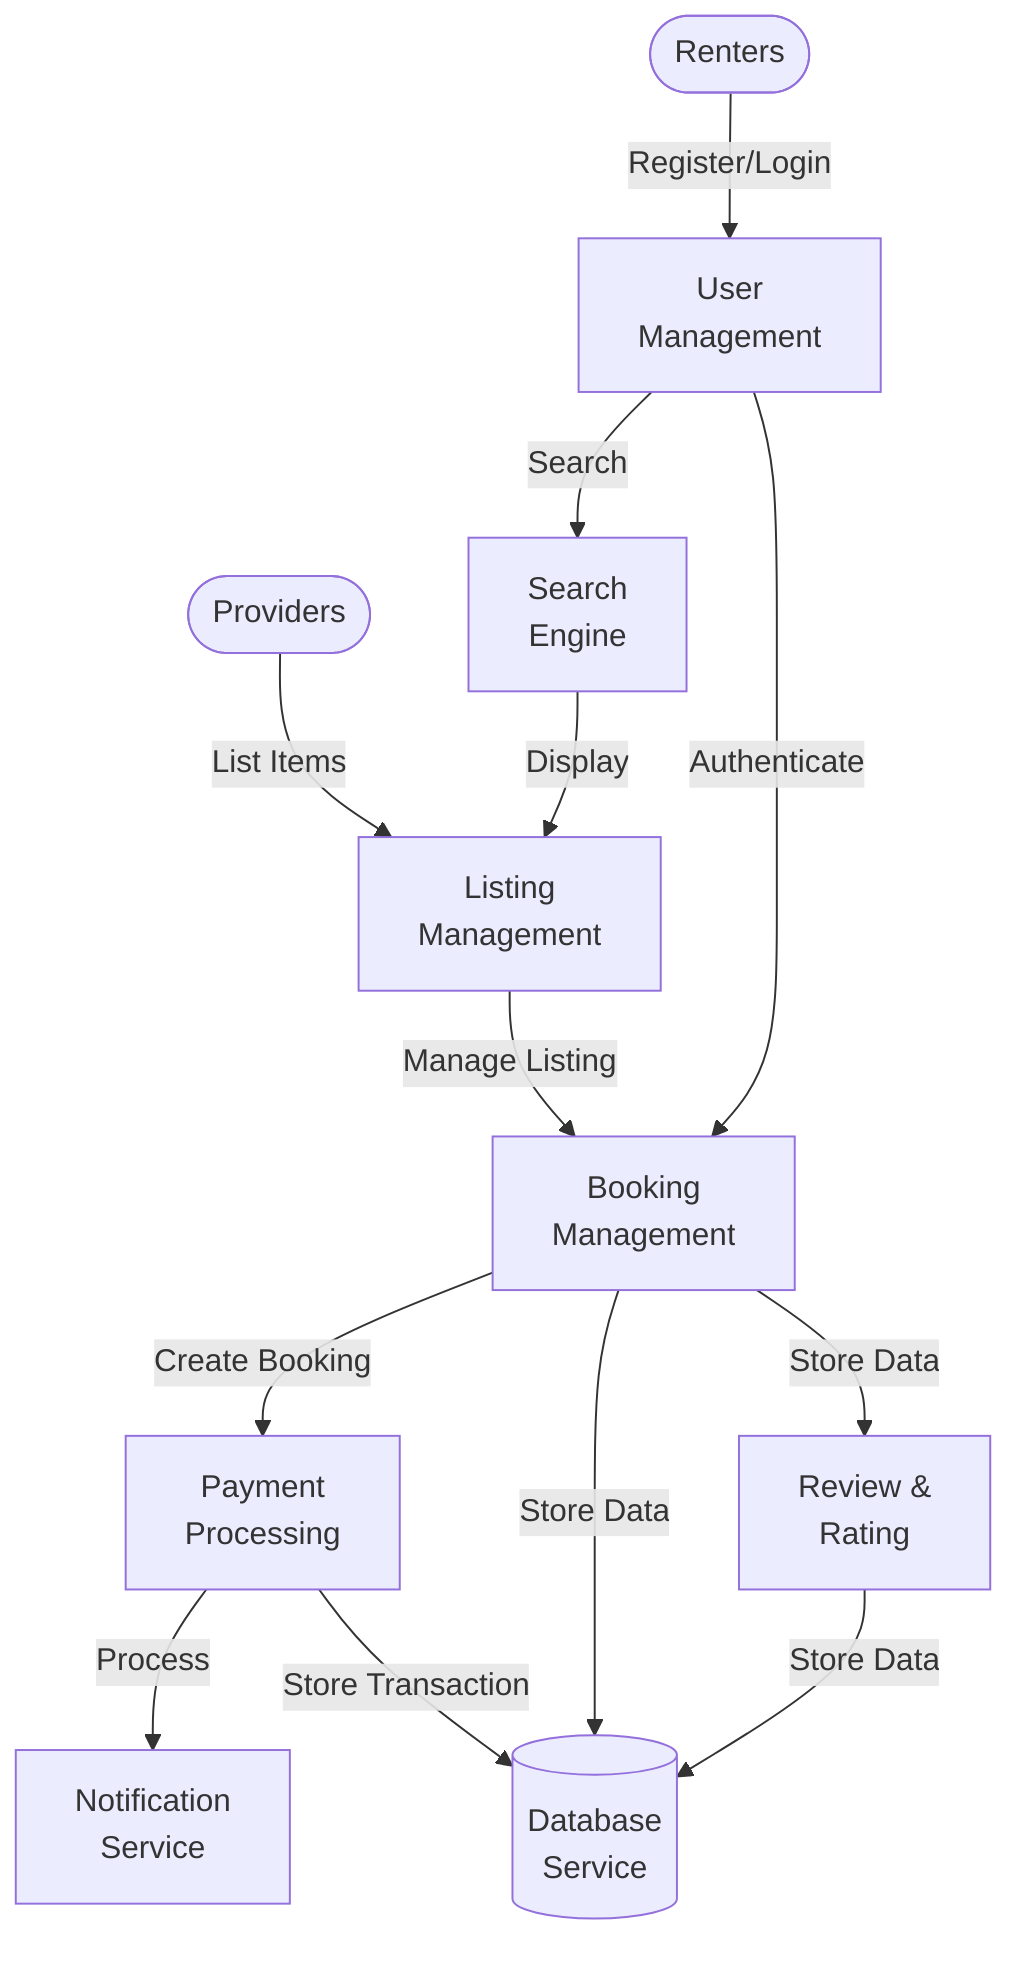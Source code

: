 flowchart TD
    Renters([Renters])
    Providers([Providers])
    
    UserMgmt[User\nManagement]
    Search[Search\nEngine]
    ListingMgmt[Listing\nManagement]
    BookingMgmt[Booking\nManagement]
    Payment[Payment\nProcessing]
    Notification[Notification\nService]
    Review[Review &\nRating]
    Database[(Database\nService)]
    
    Renters -- "Register/Login" --> UserMgmt
    Providers -- "List Items" --> ListingMgmt
    
    UserMgmt -- "Search" --> Search
    Search -- "Display" --> ListingMgmt
    
    UserMgmt -- "Authenticate" --> BookingMgmt
    ListingMgmt -- "Manage Listing" --> BookingMgmt
    
    BookingMgmt -- "Create Booking" --> Payment
    Payment -- "Process" --> Notification
    
    BookingMgmt -- "Store Data" --> Database
    Payment -- "Store Transaction" --> Database
    
    BookingMgmt -- "Store Data" --> Review
    Review -- "Store Data" --> Database